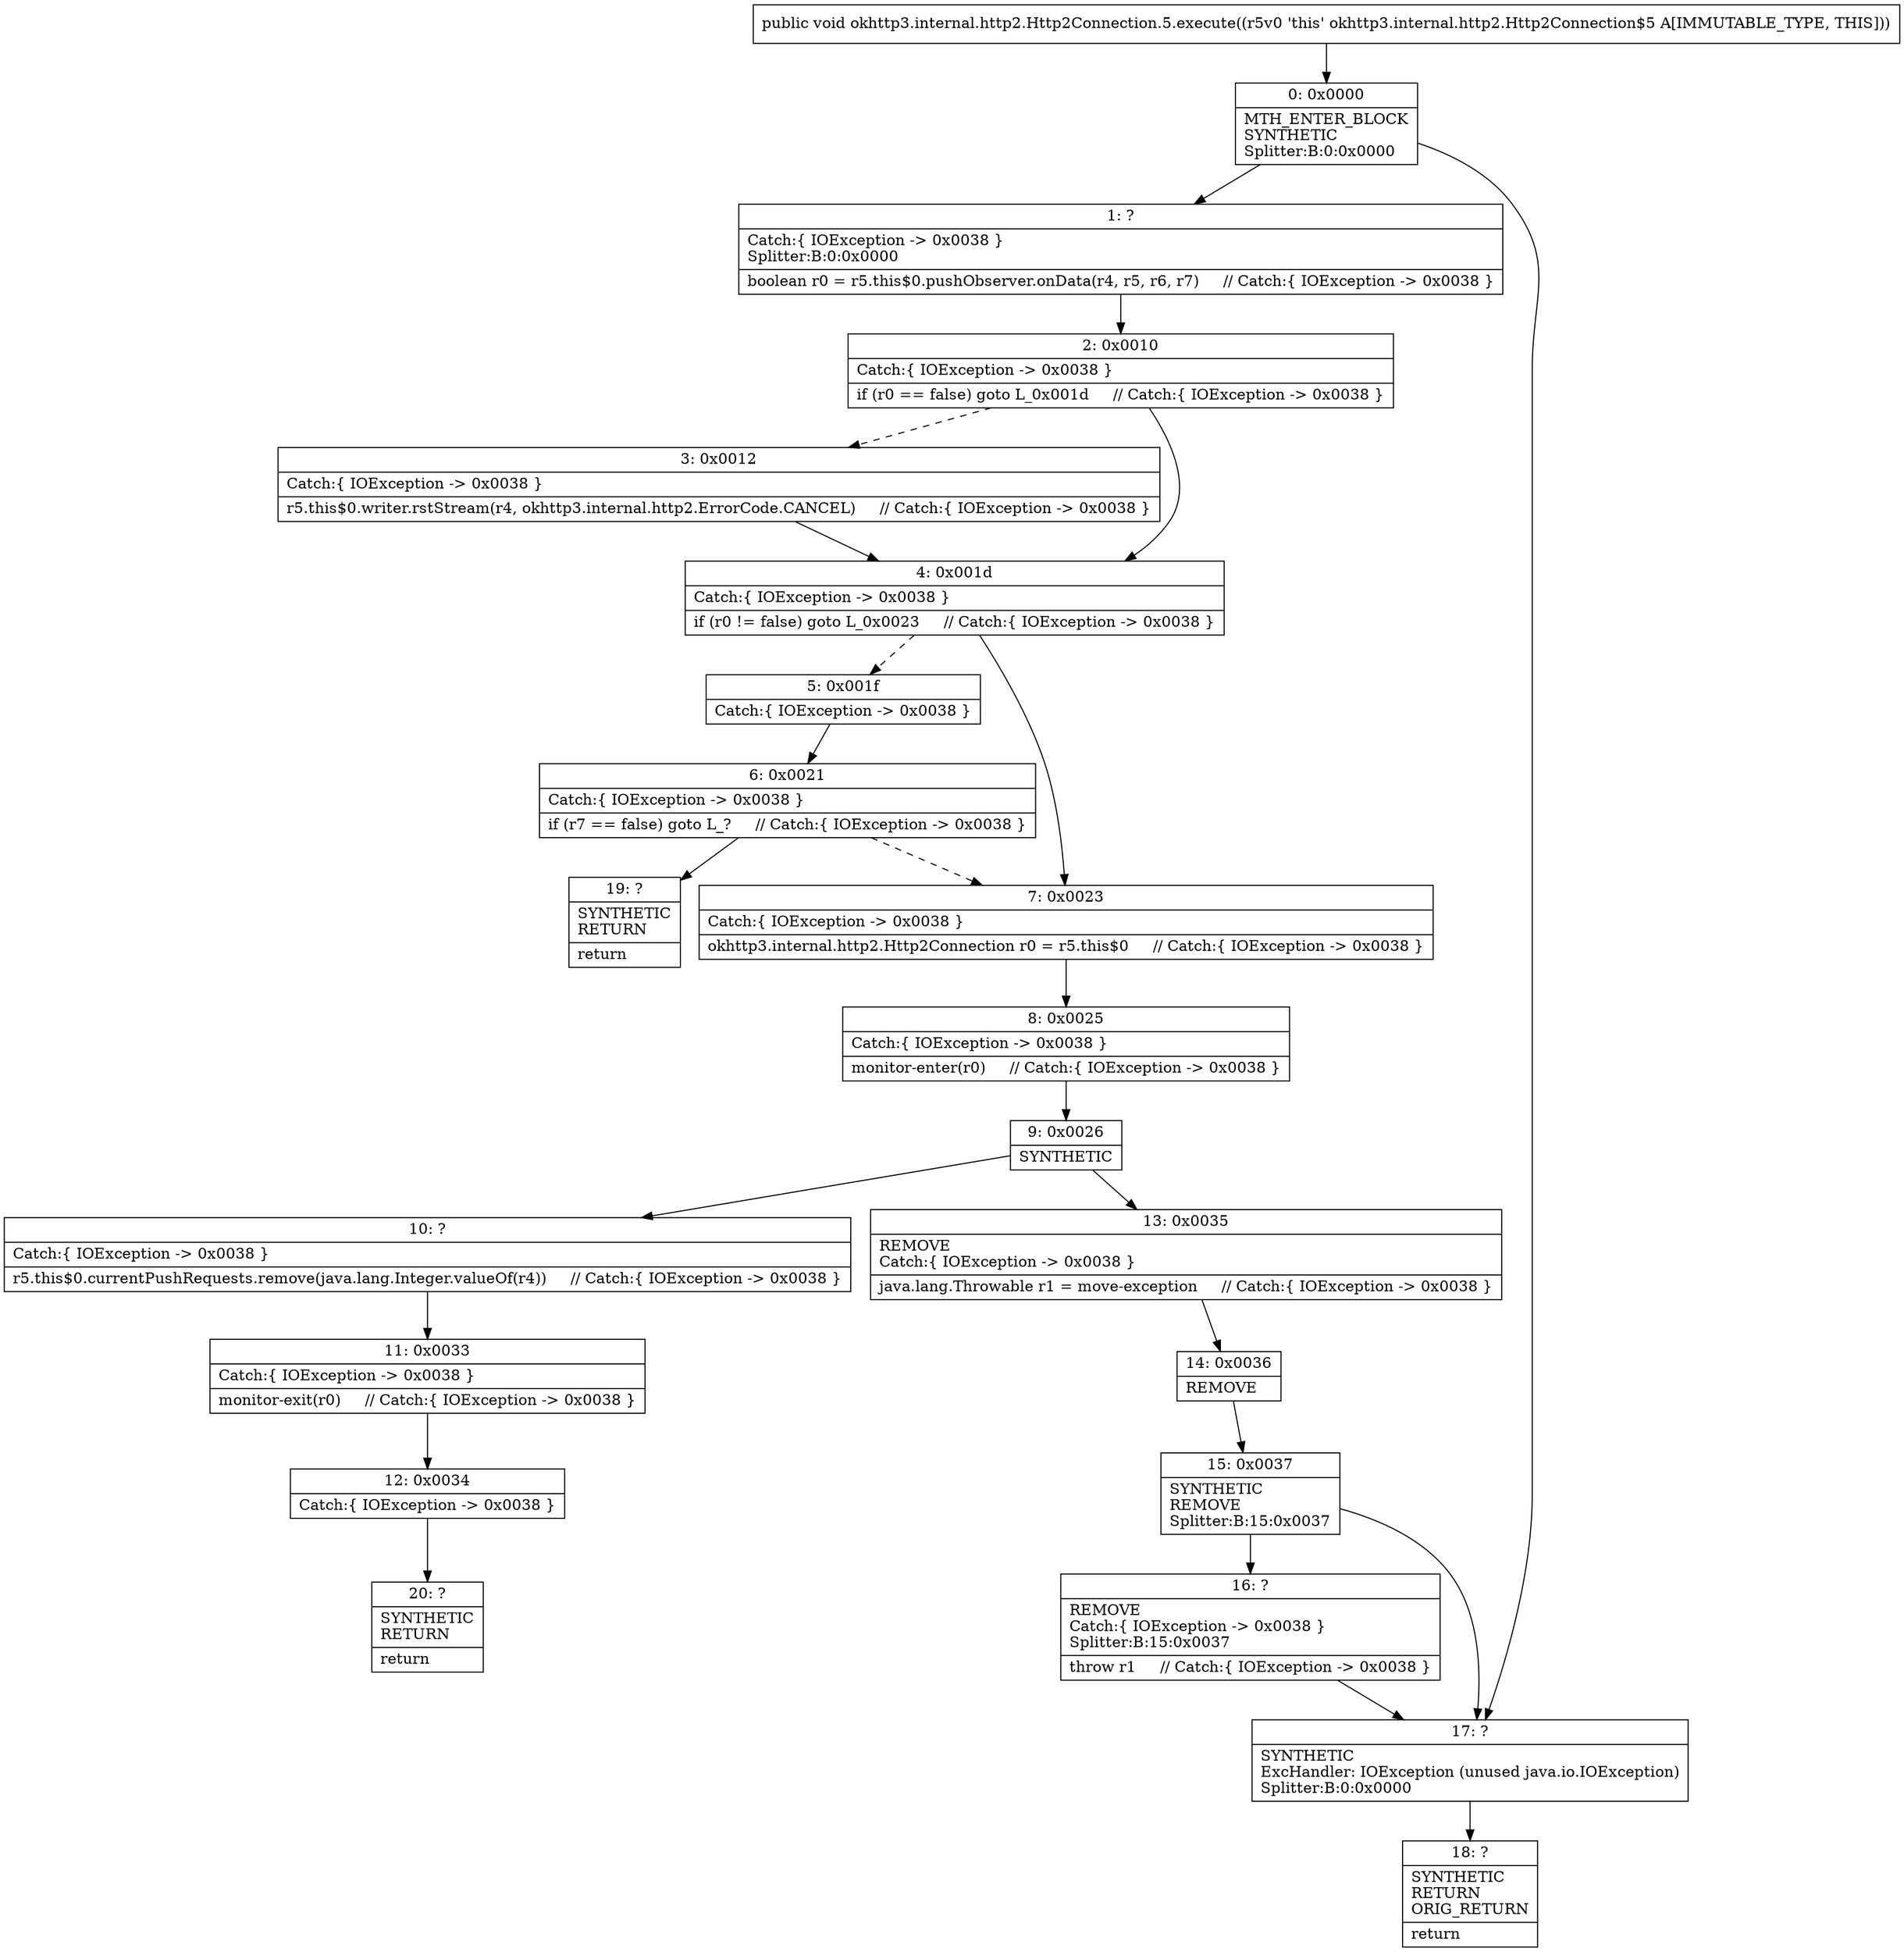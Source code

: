 digraph "CFG forokhttp3.internal.http2.Http2Connection.5.execute()V" {
Node_0 [shape=record,label="{0\:\ 0x0000|MTH_ENTER_BLOCK\lSYNTHETIC\lSplitter:B:0:0x0000\l}"];
Node_1 [shape=record,label="{1\:\ ?|Catch:\{ IOException \-\> 0x0038 \}\lSplitter:B:0:0x0000\l|boolean r0 = r5.this$0.pushObserver.onData(r4, r5, r6, r7)     \/\/ Catch:\{ IOException \-\> 0x0038 \}\l}"];
Node_2 [shape=record,label="{2\:\ 0x0010|Catch:\{ IOException \-\> 0x0038 \}\l|if (r0 == false) goto L_0x001d     \/\/ Catch:\{ IOException \-\> 0x0038 \}\l}"];
Node_3 [shape=record,label="{3\:\ 0x0012|Catch:\{ IOException \-\> 0x0038 \}\l|r5.this$0.writer.rstStream(r4, okhttp3.internal.http2.ErrorCode.CANCEL)     \/\/ Catch:\{ IOException \-\> 0x0038 \}\l}"];
Node_4 [shape=record,label="{4\:\ 0x001d|Catch:\{ IOException \-\> 0x0038 \}\l|if (r0 != false) goto L_0x0023     \/\/ Catch:\{ IOException \-\> 0x0038 \}\l}"];
Node_5 [shape=record,label="{5\:\ 0x001f|Catch:\{ IOException \-\> 0x0038 \}\l}"];
Node_6 [shape=record,label="{6\:\ 0x0021|Catch:\{ IOException \-\> 0x0038 \}\l|if (r7 == false) goto L_?     \/\/ Catch:\{ IOException \-\> 0x0038 \}\l}"];
Node_7 [shape=record,label="{7\:\ 0x0023|Catch:\{ IOException \-\> 0x0038 \}\l|okhttp3.internal.http2.Http2Connection r0 = r5.this$0     \/\/ Catch:\{ IOException \-\> 0x0038 \}\l}"];
Node_8 [shape=record,label="{8\:\ 0x0025|Catch:\{ IOException \-\> 0x0038 \}\l|monitor\-enter(r0)     \/\/ Catch:\{ IOException \-\> 0x0038 \}\l}"];
Node_9 [shape=record,label="{9\:\ 0x0026|SYNTHETIC\l}"];
Node_10 [shape=record,label="{10\:\ ?|Catch:\{ IOException \-\> 0x0038 \}\l|r5.this$0.currentPushRequests.remove(java.lang.Integer.valueOf(r4))     \/\/ Catch:\{ IOException \-\> 0x0038 \}\l}"];
Node_11 [shape=record,label="{11\:\ 0x0033|Catch:\{ IOException \-\> 0x0038 \}\l|monitor\-exit(r0)     \/\/ Catch:\{ IOException \-\> 0x0038 \}\l}"];
Node_12 [shape=record,label="{12\:\ 0x0034|Catch:\{ IOException \-\> 0x0038 \}\l}"];
Node_13 [shape=record,label="{13\:\ 0x0035|REMOVE\lCatch:\{ IOException \-\> 0x0038 \}\l|java.lang.Throwable r1 = move\-exception     \/\/ Catch:\{ IOException \-\> 0x0038 \}\l}"];
Node_14 [shape=record,label="{14\:\ 0x0036|REMOVE\l}"];
Node_15 [shape=record,label="{15\:\ 0x0037|SYNTHETIC\lREMOVE\lSplitter:B:15:0x0037\l}"];
Node_16 [shape=record,label="{16\:\ ?|REMOVE\lCatch:\{ IOException \-\> 0x0038 \}\lSplitter:B:15:0x0037\l|throw r1     \/\/ Catch:\{ IOException \-\> 0x0038 \}\l}"];
Node_17 [shape=record,label="{17\:\ ?|SYNTHETIC\lExcHandler: IOException (unused java.io.IOException)\lSplitter:B:0:0x0000\l}"];
Node_18 [shape=record,label="{18\:\ ?|SYNTHETIC\lRETURN\lORIG_RETURN\l|return\l}"];
Node_19 [shape=record,label="{19\:\ ?|SYNTHETIC\lRETURN\l|return\l}"];
Node_20 [shape=record,label="{20\:\ ?|SYNTHETIC\lRETURN\l|return\l}"];
MethodNode[shape=record,label="{public void okhttp3.internal.http2.Http2Connection.5.execute((r5v0 'this' okhttp3.internal.http2.Http2Connection$5 A[IMMUTABLE_TYPE, THIS])) }"];
MethodNode -> Node_0;
Node_0 -> Node_1;
Node_0 -> Node_17;
Node_1 -> Node_2;
Node_2 -> Node_3[style=dashed];
Node_2 -> Node_4;
Node_3 -> Node_4;
Node_4 -> Node_5[style=dashed];
Node_4 -> Node_7;
Node_5 -> Node_6;
Node_6 -> Node_7[style=dashed];
Node_6 -> Node_19;
Node_7 -> Node_8;
Node_8 -> Node_9;
Node_9 -> Node_10;
Node_9 -> Node_13;
Node_10 -> Node_11;
Node_11 -> Node_12;
Node_12 -> Node_20;
Node_13 -> Node_14;
Node_14 -> Node_15;
Node_15 -> Node_16;
Node_15 -> Node_17;
Node_16 -> Node_17;
Node_17 -> Node_18;
}


